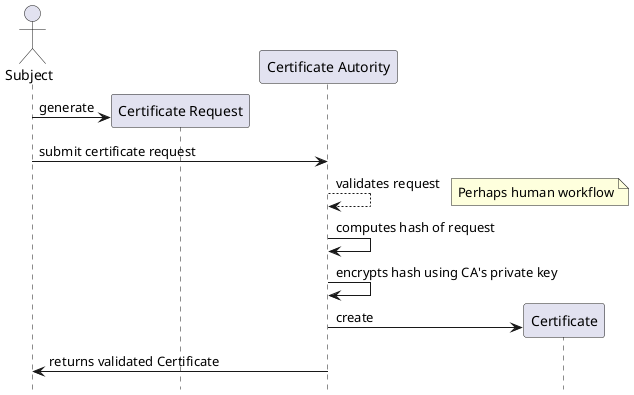 @startuml
hide footbox
actor Subject
create "Certificate Request" as CR
Subject -> CR : generate
participant "Certificate Autority" as CA
Subject -> CA : submit certificate request
CA --> CA: validates request
note right: Perhaps human workflow

CA -> CA: computes hash of request
CA -> CA: encrypts hash using CA's private key

create Certificate
CA -> Certificate: create

CA -> Subject: returns validated Certificate

@enduml